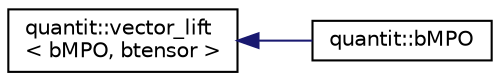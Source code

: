 digraph "Graphical Class Hierarchy"
{
 // LATEX_PDF_SIZE
  edge [fontname="Helvetica",fontsize="10",labelfontname="Helvetica",labelfontsize="10"];
  node [fontname="Helvetica",fontsize="10",shape=record];
  rankdir="LR";
  Node0 [label="quantit::vector_lift\l\< bMPO, btensor \>",height=0.2,width=0.4,color="black", fillcolor="white", style="filled",URL="$classquantit_1_1vector__lift.html",tooltip=" "];
  Node0 -> Node1 [dir="back",color="midnightblue",fontsize="10",style="solid",fontname="Helvetica"];
  Node1 [label="quantit::bMPO",height=0.2,width=0.4,color="black", fillcolor="white", style="filled",URL="$classquantit_1_1bMPO.html",tooltip="Class for tensor trains of rank 4."];
}
